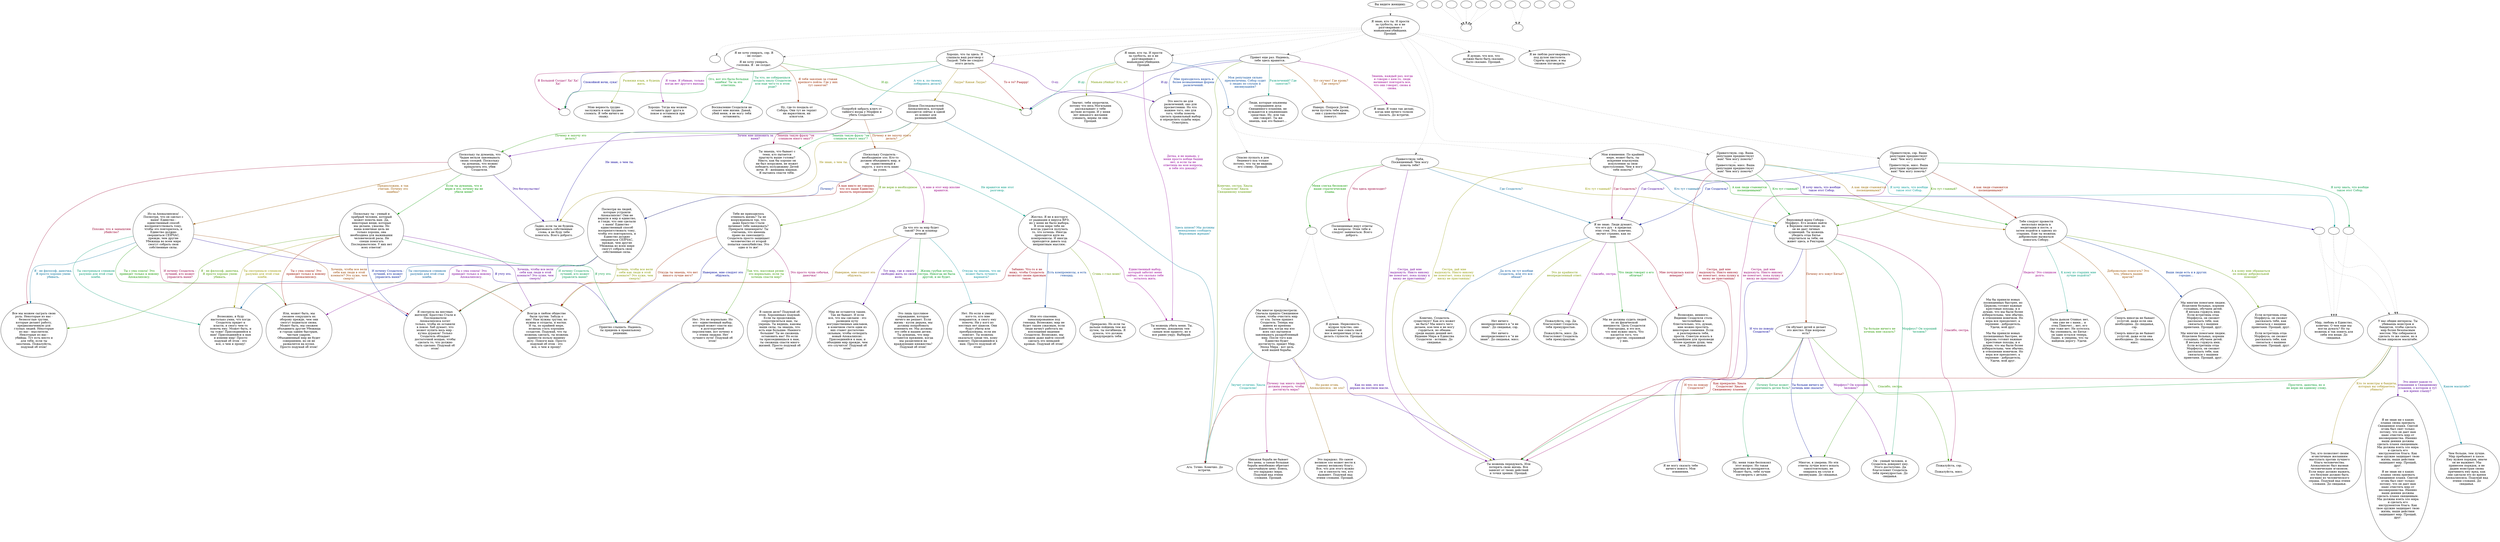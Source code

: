 digraph viola {
  "start" [style=filled       fillcolor="#FFFFFF"       color="#000000"]
  "start" -> "do_dialogue" [style=dotted color="#555555"]
  "start" [label="Вы видите женщину."]
  "do_dialogue" [style=filled       fillcolor="#FFFFFF"       color="#000000"]
  "do_dialogue" -> "weapon_check" [style=dotted color="#555555"]
  "do_dialogue" -> "viola00" [style=dotted color="#555555"]
  "do_dialogue" -> "viola01" [style=dotted color="#555555"]
  "do_dialogue" -> "viola02" [style=dotted color="#555555"]
  "do_dialogue" -> "viola03" [style=dotted color="#555555"]
  "do_dialogue" -> "viola04" [style=dotted color="#555555"]
  "do_dialogue" -> "viola05" [style=dotted color="#555555"]
  "do_dialogue" -> "viola06" [style=dotted color="#555555"]
  "do_dialogue" -> "viola07" [style=dotted color="#555555"]
  "do_dialogue" -> "viola08" [style=dotted color="#555555"]
  "do_dialogue" [label="Я знаю, кто ты. И прости\nза грубость, но я не\nразговариваю с\nманьяками-убийцами.\nПрощай."]
  "viola00" [style=filled       fillcolor="#FFFFFF"       color="#000000"]
  "viola00" [label="Я не хочу умирать, сэр. Я\n- не солдат.\n---\nЯ не хочу умирать,\nгоспожа. Я - не солдат."]
  "viola00" -> "viola09" [label="Развяжи язык, и будешь\nжить." color="#819900" fontcolor="#819900"]
  "viola00" -> "viola10" [label="Я тоже. Я убиваю, только\nкогда нет другого выхода." color="#840099" fontcolor="#840099"]
  "viola00" -> "viola11" [label="Ты что, не собираешься\nвоздать хвалу Создателю\nили еще чего-то в этом\nроде?" color="#009958" fontcolor="#009958"]
  "viola00" -> "viola12" [label="Я тебя закопаю за стакан\nкрепкого пойла. Где у них\nтут самогон?" color="#992B00" fontcolor="#992B00"]
  "viola00" -> "violacombat" [label="Спокойной ночи, сука!" color="#000299" fontcolor="#000299"]
  "viola00" -> "violaend" [label="И-ду." color="#2E9900" fontcolor="#2E9900"]
  "viola00" -> "violacombat" [label="Я Большой Солдат! Ха! Ха!\nХа!" color="#99005B" fontcolor="#99005B"]
  "viola01" [style=filled       fillcolor="#FFFFFF"       color="#000000"]
  "viola01" [label="Хорошо, что ты здесь. Я\nслышала ваш разговор с\nЛаурой. Тебе не следует\nэтого делать."]
  "viola01" -> "viola13" [label="А что я, по-твоему,\nсобираюсь делать?" color="#008799" fontcolor="#008799"]
  "viola01" -> "viola14" [label="Лаура? Какая Лаура?" color="#997E00" fontcolor="#997E00"]
  "viola01" -> "viola15" [label="О-оу." color="#510099" fontcolor="#510099"]
  "viola01" -> "violacombat" [label="Ого, вот это была большая\nошибка! Ты за это\nответишь." color="#009925" fontcolor="#009925"]
  "viola01" -> "violaend" [label="То е то? Рааррр!" color="#990008" fontcolor="#990008"]
  "viola02" [style=filled       fillcolor="#FFFFFF"       color="#000000"]
  "viola02" [label="Я думаю, что все, что\nдолжно было быть сказано,\nбыло сказано. Прощай."]
  "viola03" [style=filled       fillcolor="#FFFFFF"       color="#000000"]
  "viola03" [label="Я не люблю разговаривать\nпод дулом пистолета.\nСпрячь оружие, и мы\nсможем поговорить."]
  "viola04" [style=filled       fillcolor="#FFFFFF"       color="#000000"]
  "viola04" [label="Привет еще раз. Надеюсь,\nтебе здесь нравится."]
  "viola04" -> "viola15" [label="Мне приходилось видеть и\nболее возвышенные формы\nразвлечений." color="#003599" fontcolor="#003599"]
  "viola04" -> "viola16" [label="Конечно, сестра. Хвала\nСоздателю! Хвала\nСвященному пламени!" color="#619900" fontcolor="#619900"]
  "viola04" -> "viola17" [label="Знаешь, каждый раз, когда\nя говорю с кем-то, люди\nначинают повторять все,\nчто они говорят, снова и\nснова." color="#99008E" fontcolor="#99008E"]
  "viola04" -> "viola18" [label="Развлечений? Где\nсамогон?!" color="#009977" fontcolor="#009977"]
  "viola04" -> "viola19" [label="Тут скучно! Где кровь?\nГде смерть?" color="#994B00" fontcolor="#994B00"]
  "viola04" -> "violaend" [label="И-ду." color="#1E0099" fontcolor="#1E0099"]
  "viola05" [style=filled       fillcolor="#FFFFFF"       color="#000000"]
  "viola05" [label="Приветствую тебя,\nПосвященный. Чем могу\nпомочь тебе?"]
  "viola05" -> "viola05a" [label="Меня слегка беспокоят\nнаши стратегические\nпланы." color="#0F9900" fontcolor="#0F9900"]
  "viola05" -> "viola46" [label="Что здесь происходит?" color="#99003B" fontcolor="#99003B"]
  "viola05" -> "viola47" [label="Где Создатель?" color="#006899" fontcolor="#006899"]
  "viola05" -> "viola48" [label="Кто тут главный?" color="#959900" fontcolor="#959900"]
  "viola05" -> "viola49" [label="Сестра, дай мне\nвыдохнуть. Никто никому\nне помогает, пока пушку к\nвиску не приставишь!" color="#710099" fontcolor="#710099"]
  "viola05a" [style=filled       fillcolor="#FFFFFF"       color="#000000"]
  "viola05a" -> "viola44" [style=dotted color="#555555"]
  "viola05a" -> "viola45" [style=dotted color="#555555"]
  "viola05a" [label=""]
  "viola06" [style=filled       fillcolor="#FFFFFF"       color="#000000"]
  "viola06" [label="Приветствую, сэр. Ваша\nрепутация предшествует\nвам! Чем могу помочь?\n---\nПриветствую, мисс. Ваша\nрепутация предшествует\nвам! Чем могу помочь?"]
  "viola06" -> "viola06a" [label="Я хочу знать, что вообще\nтакое этот Собор." color="#009944" fontcolor="#009944"]
  "viola06" -> "viola52" [label="А как люди становятся\nпосвященными?" color="#991800" fontcolor="#991800"]
  "viola06" -> "viola47" [label="Где Создатель?" color="#001599" fontcolor="#001599"]
  "viola06" -> "viola48" [label="Кто тут главный?" color="#429900" fontcolor="#429900"]
  "viola06" -> "viola49" [label="Сестра, дай мне\nвыдохнуть. Никто никому\nне помогает, пока пушку к\nвиску не приставишь!" color="#99006E" fontcolor="#99006E"]
  "viola06a" [style=filled       fillcolor="#FFFFFF"       color="#000000"]
  "viola06a" -> "viola50" [style=dotted color="#555555"]
  "viola06a" -> "viola51" [style=dotted color="#555555"]
  "viola06a" [label=""]
  "viola07" [style=filled       fillcolor="#FFFFFF"       color="#000000"]
  "viola07" [label="Приветствую, сэр. Ваша\nрепутация предшествует\nвам! Чем могу помочь?\n---\nПриветствую, мисс. Ваша\nрепутация предшествует\nвам! Чем могу помочь?"]
  "viola07" -> "viola07a" [label="Я хочу знать, что вообще\nтакое этот Собор." color="#009997" fontcolor="#009997"]
  "viola07" -> "viola52" [label="А как люди становятся\nпосвященными?" color="#996A00" fontcolor="#996A00"]
  "viola07" -> "viola47" [label="Где Создатель?" color="#3E0099" fontcolor="#3E0099"]
  "viola07" -> "viola48" [label="Кто тут главный?" color="#009911" fontcolor="#009911"]
  "viola07" -> "viola49" [label="Сестра, дай мне\nвыдохнуть. Никто никому\nне помогает, пока пушку к\nвиску не приставишь!" color="#99001C" fontcolor="#99001C"]
  "viola07a" [style=filled       fillcolor="#FFFFFF"       color="#000000"]
  "viola07a" -> "viola50" [style=dotted color="#555555"]
  "viola07a" -> "viola51" [style=dotted color="#555555"]
  "viola07a" [label=""]
  "viola08" [style=filled       fillcolor="#FFFFFF"       color="#000000"]
  "viola08" [label="Я знаю, кто ты. И прости\nза грубость, но я не\nразговариваю с\nманьяками-убийцами.\nПрощай."]
  "viola08" -> "viola08a" [label="Моя репутация сильно\nпреувеличена. Собор судит\nо людях по слухам и\nинсинуациям?" color="#004899" fontcolor="#004899"]
  "viola08" -> "viola55" [label="Маньяк-убийца? Кто, я?!" color="#759900" fontcolor="#759900"]
  "viola08" -> "viola40" [label="Детка, я не маньяк, у\nменя просто вобще башни\nнет, и если ты не\nответишь на мои вопросы,\nя тебе это докажу!" color="#900099" fontcolor="#900099"]
  "viola08" -> "violaend" [label="И-ду." color="#009964" fontcolor="#009964"]
  "viola08a" [style=filled       fillcolor="#FFFFFF"       color="#000000"]
  "viola08a" -> "viola53" [style=dotted color="#555555"]
  "viola08a" -> "viola54" [style=dotted color="#555555"]
  "viola08a" [label=""]
  "viola09" [style=filled       fillcolor="#FFFFFF"       color="#000000"]
  "viola09" [label="Мою верность трудно\nзаслужить и еще труднее\nсломать. Я тебе ничего не\nскажу."]
  "viola10" [style=filled       fillcolor="#FFFFFF"       color="#000000"]
  "viola10" [label="Хорошо. Тогда мы можем\nоставить друг друга в\nпокое и останемся при\nсвоих."]
  "viola11" [style=filled       fillcolor="#FFFFFF"       color="#000000"]
  "viola11" [label="Восхваление Создателя не\nспасет мне жизни. Давай,\nубей меня, я не могу тебя\nостановить."]
  "viola12" [style=filled       fillcolor="#FFFFFF"       color="#000000"]
  "viola12" [label="Ну, где-то поодаль от\nСобора. Они тут не терпят\nни наркотиков, ни\nалкоголя."]
  "viola13" [style=filled       fillcolor="#FFFFFF"       color="#000000"]
  "viola13" [label="Попробуй забрать ключ от\nтайного входа у Морфея и\nубить Создателя."]
  "viola13" -> "viola20" [label="Почему я не захочу этого\nделать?" color="#993700" fontcolor="#993700"]
  "viola13" -> "viola21" [label="Не знаю, о чем ты." color="#0B0099" fontcolor="#0B0099"]
  "viola13" -> "viola22" [label="Почему я захочу это\nделать?" color="#229900" fontcolor="#229900"]
  "viola13" -> "viola23" [label="Знаешь такую фразу \"он\nслишком много знал\"?" color="#99004F" fontcolor="#99004F"]
  "viola14" [style=filled       fillcolor="#FFFFFF"       color="#000000"]
  "viola14" [label="Шпион Последователей\nАпокалипсиса, который\nнаходится сейчас в одной\nиз комнат для\nразмышлений."]
  "viola14" -> "viola16" [label="Здесь шпион? Мы должны\nнемедленно сообщить\nВерховным жрецам!" color="#007B99" fontcolor="#007B99"]
  "viola14" -> "viola21" [label="Не знаю, о чем ты." color="#998A00" fontcolor="#998A00"]
  "viola14" -> "viola22" [label="Зачем мне шпионить за\nвами?" color="#5D0099" fontcolor="#5D0099"]
  "viola14" -> "viola23" [label="Знаешь такую фразу \"он\nслишком много знал\"?" color="#009931" fontcolor="#009931"]
  "viola15" [style=filled       fillcolor="#FFFFFF"       color="#000000"]
  "viola15" [label="Это место не для\nразвлечений, оно для\nпросветления. Но что\nважнее того, оно для\nтого, чтобы помочь\nсделать правильный выбор\nи определить судьбы мира.\nОсмотрись."]
  "viola16" [style=filled       fillcolor="#FFFFFF"       color="#000000"]
  "viola16" [label="Ага. Точно. Конечно. До\nвстречи."]
  "viola17" [style=filled       fillcolor="#FFFFFF"       color="#000000"]
  "viola17" [label="Я знаю. Я тоже так делаю,\nкогда мне нечего толком\nсказать. До встречи."]
  "viola18" [style=filled       fillcolor="#FFFFFF"       color="#000000"]
  "viola18" [label="Люди, которые опьянены\nсозерцанием духа\nСвященного пламени, не\nнуждаются в опьяняющих\nсредствах. Ну, или так\nони говорят. Ты же\nзнаешь, как это бывает..."]
  "viola19" [style=filled       fillcolor="#FFFFFF"       color="#000000"]
  "viola19" [label="Наверх. Попроси Детей\nночи пустить тебе кровь,\nони с удовольствием\nпомогут."]
  "viola20" [style=filled       fillcolor="#FFFFFF"       color="#000000"]
  "viola20" [label="Поскольку Создатель -\nнеобходимое зло. Кто-то\nдолжен объединить мир, и\nон - единственный в\nокруге, у кого есть шанс\nна успех."]
  "viola20" -> "viola24" [label="А вам никто не говорил,\nчто это ваше Единство\nмалость переоценено?" color="#990400" fontcolor="#990400"]
  "viola20" -> "viola24" [label="Почему?" color="#002999" fontcolor="#002999"]
  "viola20" -> "viola25" [label="Я не верю в необходимое\nзло." color="#559900" fontcolor="#559900"]
  "viola20" -> "viola26" [label="А мне и этот мир вполне\nнравится." color="#990082" fontcolor="#990082"]
  "viola20" -> "viola27" [label="Не нравится мне этот\nразговор." color="#009983" fontcolor="#009983"]
  "viola21" [style=filled       fillcolor="#FFFFFF"       color="#000000"]
  "viola21" [label="Ладно, если ты не будешь\nпризнавать собственные\nслова, я не буду тебе\nпомогать. Всего доброго."]
  "viola22" [style=filled       fillcolor="#FFFFFF"       color="#000000"]
  "viola22" [label="Поскольку ты думаешь, что\nЧадам нельзя завоевывать\nсвоих соседей. Поскольку\nты думаешь, что можно\nпрекратить это, убив\nСоздателя."]
  "viola22" -> "viola41" [label="Предположим, я так\nсчитаю. Почему это\nошибка?" color="#995700" fontcolor="#995700"]
  "viola22" -> "viola21" [label="Это богохульство!" color="#2A0099" fontcolor="#2A0099"]
  "viola22" -> "viola42" [label="Если ты думаешь, что я\nверю в это, почему вы не\nубили меня?" color="#039900" fontcolor="#039900"]
  "viola22" -> "viola43" [label="Похоже, что я замышляю\nубийство?" color="#99002F" fontcolor="#99002F"]
  "viola23" [style=filled       fillcolor="#FFFFFF"       color="#000000"]
  "viola23" [label="Ты знаешь, что бывает с\nтеми, кто пытается\nпрыгнуть выше головы?\nНикто, как бы хорошо он\nни был вооружен, не может\nпобедить полудюжину Детей\nночи. Я - женщина мирная.\nЯ пытаюсь спасти тебя."]
  "viola24" [style=filled       fillcolor="#FFFFFF"       color="#000000"]
  "viola24" [label="Посмотри на людей,\nкоторые устроили\nАпокалипсис! Они не\nверили в мир и единство,\nи гляди, что они сделали\nс нами! Единство -\nединственный способ\nвоспрепятствовать тому,\nчтобы это повторилось, и\nЕдинство должно\nсвершиться СЕЙЧАС,\nпрежде, чем другие\nУбежища во всем мире\nсмогут собрать свои\nсобственные силы."]
  "viola24" -> "viola28" [label="Ты смотришься слишком\nразумно для этой стаи\nзомби." color="#005C99" fontcolor="#005C99"]
  "viola24" -> "viola29" [label="Хочешь, чтобы все вели\nсебя как люди в этой\nкомнате? Это хуже, чем\nсмерть!" color="#889900" fontcolor="#889900"]
  "viola24" -> "viola30" [label="Ты с ума сошла! Это\nприведет только к новому\nАпокалипсису." color="#7D0099" fontcolor="#7D0099"]
  "viola24" -> "viola31" [label="И почему Создатель -\nлучший, кто может\nуправлять нами?" color="#009950" fontcolor="#009950"]
  "viola25" [style=filled       fillcolor="#FFFFFF"       color="#000000"]
  "viola25" [label="Тебе не приходилось\nотнимать жизнь? Ты не\nвооружаешься так, что\nдаже Братство Стали\nначинает тебе завидовать?\nПрекрати лицемерить! Ты\nсчитаешь, что имеешь\nправо на самозащиту.\nСоздатель просто защищает\nчеловечество от второй\nпопытки самоубийства. Это\nодно и то же!"]
  "viola25" -> "viola31" [label="Откуда ты знаешь, что нет\nникого лучше него?" color="#992400" fontcolor="#992400"]
  "viola25" -> "viola32" [label="Наверное, мне следует это\nобдумать." color="#000999" fontcolor="#000999"]
  "viola25" -> "viola33" [label="Так что, массовая резня -\nэто нормально, если ты\nхочешь спасти мир?" color="#369900" fontcolor="#369900"]
  "viola25" -> "viola34" [label="Это просто чушь собачья,\nдамочка!" color="#990062" fontcolor="#990062"]
  "viola26" [style=filled       fillcolor="#FFFFFF"       color="#000000"]
  "viola26" [label="Да что это за мир будет\nтакой? Это ж кошмар\nночной!"]
  "viola26" -> "viola35" [label="Откуда ты знаешь, что не\nможет быть лучшего\nварианта?" color="#008F99" fontcolor="#008F99"]
  "viola26" -> "viola32" [label="Наверное, мне следует это\nобдумать." color="#997600" fontcolor="#997600"]
  "viola26" -> "viola36" [label="Тот мир, где я смогу\nсвободно жить по своей\nволе." color="#4A0099" fontcolor="#4A0099"]
  "viola26" -> "viola37" [label="Жизнь грубая штука,\nсестра. Никогда не была\nдругой, и не будет." color="#00991D" fontcolor="#00991D"]
  "viola27" [style=filled       fillcolor="#FFFFFF"       color="#000000"]
  "viola27" [label="Жестко. Я не в восторге\nот радиации и вируса ВРЭ,\nно у меня не было выбора.\nВ этом мире тебе не\nвсегда удается получать\nто, что хочешь. Иногда\nприходится идти на\nкомпромиссы. И иногда\nприходится давать ход\nнеприятным мыслям."]
  "viola27" -> "viola29" [label="Забавно. Что-то я не\nвижу, чтобы Создатель\nпозволял своим присным\nтакое." color="#990010" fontcolor="#990010"]
  "viola27" -> "viola38" [label="Есть компромиссы, а есть\nгеноцид." color="#003C99" fontcolor="#003C99"]
  "viola27" -> "viola39" [label="Сгинь с глаз моих!" color="#699900" fontcolor="#699900"]
  "viola27" -> "viola40" [label="Единственный выбор,\nкоторый заботит меня\nсейчас, это сколько тебе\nосталось жить." color="#990095" fontcolor="#990095"]
  "viola28" [style=filled       fillcolor="#FFFFFF"       color="#000000"]
  "viola28" [label="Возможно, я буду\nнастолько умна, что когда\nСоздатель придет к\nвласти, я смогу чем-то\nпомочь ему. Может быть, и\nты тоже! Присоединяйся к\nнам! Присоединяйся к нам\nи измени мир! Просто\nподумай об этом - это\nвсе, о чем я прошу!"]
  "viola29" [style=filled       fillcolor="#FFFFFF"       color="#000000"]
  "viola29" [label="Всегда в любом обществе\nбыли трутни. Забудь о\nних! Нам нужны трутни, но\nнужны и солдаты, и матки.\nИ ты, по крайней мере,\nможешь стать хорошим\nсолдатом. Подумай, что ты\nможешь сделать, ты можешь\nпринести пользу нашему\nделу. Помоги нам. Просто\nподумай об этом - это\nвсе, о чем я прошу!"]
  "viola30" [style=filled       fillcolor="#FFFFFF"       color="#000000"]
  "viola30" [label="Или, может быть, мы\nсможем сокрушить их\nоборону прежде, чем они\nсмогут подняться снова.\nМожет быть, мы сможем\nобъединить другие Убежища\nи города одним быстрым,\nчистым ударом.\nОбъединенный мир не будет\nсовершенен, но он не\nразвалится на куски.\nПросто подумай об этом!"]
  "viola31" [style=filled       fillcolor="#FFFFFF"       color="#000000"]
  "viola31" [label="Я смотрела на местных\nжителей. Братство Стали и\nПоследователи\nАпокалипсиса хотят\nтолько, чтобы их оставили\nв покое. Хаб думает, что\nможет купить весь мир -\nкучка дураков! Только\nСоздатель обладает\nдостаточной мощью, чтобы\nсделать то, что должно\nбыть сделано. Подумай об\nэтом!"]
  "viola32" [style=filled       fillcolor="#FFFFFF"       color="#000000"]
  "viola32" [label="Приятно слышать. Надеюсь,\nты придешь к правильному\nрешению."]
  "viola33" [style=filled       fillcolor="#FFFFFF"       color="#000000"]
  "viola33" [label="Нет. Это не нормально. Но\nэто - единственный выбор,\nкоторый может спасти нас\nв долгосрочной\nперспективе, вот почему я\nс этими людьми. Нет\nлучшего пути! Подумай об\nэтом!"]
  "viola34" [style=filled       fillcolor="#FFFFFF"       color="#000000"]
  "viola34" [label="В самом деле? Подумай об\nэтом. Хорошенько подумай.\nЕсли ты продолжишь\nсопротивляться нам, ты\nумрешь. Ты видишь, каковы\nнаши силы, ты знаешь, что\nесть еще большие. Намного\nбольшие! Ты не сможешь\nостановить нас! Но если\nты присоединишься к нам,\nты сможешь спасти много\nжизней. Просто подумай об\nэтом!"]
  "viola35" [style=filled       fillcolor="#FFFFFF"       color="#000000"]
  "viola35" [label="Нет. Но если я увижу\nкого-то, кто мне\nпонравится, я смогу ему\nпомочь. Ни у кого из\nместных нет шансов. Они\nбудут убиты или\nпреобразованы, если им\nповезет. Ты можешь\nоказаться среди тех, кому\nповезет. Присоединяйся к\nнам. Просто подумай об\nэтом!"]
  "viola36" [style=filled       fillcolor="#FFFFFF"       color="#000000"]
  "viola36" [label="Мир не останется таким.\nТак не бывает. И если\nвсе, что мы сделаем - это\nразведем кучу\nмогущественных анклавов,\nв конечном счете один из\nних станет достаточно\nсильным, чтобы сотворить\nновый Апокалипсис.\nПрисоединяйся к нам, и\nобъедини мир прежде, чем\nэто случится! Подумай об\nэтом!"]
  "viola37" [style=filled       fillcolor="#FFFFFF"       color="#000000"]
  "viola37" [label="Это лишь трусливое\nоправдание, которое\nничего не решает. Если\nжизнь - кусок дерьма, мы\nдолжны попробовать\nизменить ее. Мы должны\nэто себе и нашим детям.\nТы думаешь, что мир\nостанется прежним, когда\nмы разделимся на\nвраждующие княжества?\nПодумай об этом!"]
  "viola38" [style=filled       fillcolor="#FFFFFF"       color="#000000"]
  "viola38" [label="Или это спасение,\nзамаскированное под\nгеноцид. Возможно, мир не\nбудет таким ужасным, если\nлюди начнут работать на\nвоплощение видения\nСоздателя. Возможно, мы\nсможем даже найти способ\nсделать это меньшей\nкровью. Подумай об этом!"]
  "viola39" [style=filled       fillcolor="#FFFFFF"       color="#000000"]
  "viola39" [label="Прекрасно. Но если ты\nдальше пойдешь тем же\nпутем, ты погибнешь. Я\nдумала, что должна\nпредупредить тебя."]
  "viola40" [style=filled       fillcolor="#FFFFFF"       color="#000000"]
  "viola40" [label="Ты можешь убить меня. Ты,\nконечно, докажешь тем\nсамым мою правоту, но я\nвсе равно умру. Выбирай."]
  "viola41" [style=filled       fillcolor="#FFFFFF"       color="#000000"]
  "viola41" [label="Из-за Апокалипсиса!\nПосмотри, что он сделал с\nнами! Единство -\nединственный способ\nвоспрепятствовать тому,\nчтобы это повторилось, и\nЕдинство должно\nсвершиться СЕЙЧАС,\nпрежде, чем другие\nУбежища во всем мире\nсмогут собрать свои\nсобственные силы."]
  "viola41" -> "viola28" [label="Ты смотришься слишком\nразумно для этой стаи\nзомби." color="#009970" fontcolor="#009970"]
  "viola41" -> "viola29" [label="Хочешь, чтобы все вели\nсебя как люди в этой\nкомнате? Это хуже, чем\nсмерть!" color="#994300" fontcolor="#994300"]
  "viola41" -> "viola32" [label="Я учту это." color="#170099" fontcolor="#170099"]
  "viola41" -> "viola30" [label="Ты с ума сошла! Это\nприведет только к новому\nАпокалипсису." color="#169900" fontcolor="#169900"]
  "viola41" -> "viola31" [label="И почему Создатель -\nлучший, кто может\nуправлять нами?" color="#990043" fontcolor="#990043"]
  "viola41" -> "viola43" [label="Я - не философ, дамочка.\nЯ просто хорошо умею\nубивать." color="#006F99" fontcolor="#006F99"]
  "viola42" [style=filled       fillcolor="#FFFFFF"       color="#000000"]
  "viola42" [label="Поскольку ты - умный и\nхрабрый человек, который\nможет помочь нам. Да,\nнекоторые вещи, которые\nмы делаем, ужасны. Но\nнаша конечная цель не\nтолько хороша, она\nнеобходима для выживания\nчеловеческой расы. Не\nспеши помогать\nПоследователям. У них нет\nвсех ответов!"]
  "viola42" -> "viola28" [label="Ты смотришься слишком\nразумно для этой стаи\nзомби." color="#999600" fontcolor="#999600"]
  "viola42" -> "viola29" [label="Хочешь, чтобы все вели\nсебя как люди в этой\nкомнате? Это хуже, чем\nсмерть!" color="#690099" fontcolor="#690099"]
  "viola42" -> "viola32" [label="Я учту это." color="#00993D" fontcolor="#00993D"]
  "viola42" -> "viola30" [label="Ты с ума сошла! Это\nприведет только к новому\nАпокалипсису." color="#991000" fontcolor="#991000"]
  "viola42" -> "viola31" [label="И почему Создатель -\nлучший, кто может\nуправлять нами?" color="#001D99" fontcolor="#001D99"]
  "viola42" -> "viola43" [label="Я - не философ, дамочка.\nЯ просто хорошо умею\nубивать." color="#499900" fontcolor="#499900"]
  "viola43" [style=filled       fillcolor="#FFFFFF"       color="#000000"]
  "viola43" [label="Все мы можем сыграть свою\nроль. Некоторые из нас -\nбезмозглые трутни,\nкоторые делают работу,\nпредназначенную для\nглупых людей. Некоторые\nиз нас - мыслители.\nНекоторые из нас -\nубийцы. Тут есть место и\nдля тебя, если ты\nзахочешь. Пожалуйста,\nподумай об этом!"]
  "viola44" [style=filled       fillcolor="#FFFFFF"       color="#000000"]
  "viola44" [label="Мы многое предусмотрели.\nСначала пришло Священное\nпламя, чтобы очистить мир\nот зла. Затем пришел\nСоздатель. Теперь мы\nживем во времена\nЕдинства, когда мы изо\nвсех сил пытаемся\nзавоевывать раздробленный\nмир. После того как\nЕдинство будет\nдостигнуто, придет Мир.\nЭпоха Мира - вот цель\nвсей нашей борьбы."]
  "viola44" -> "viola56" [label="Почему так много людей\nдолжны умереть, чтобы\nдостигнуть мира?" color="#990076" fontcolor="#990076"]
  "viola44" -> "viola16" [label="Звучит отлично. Хвала\nСоздателю!" color="#009990" fontcolor="#009990"]
  "viola44" -> "viola57" [label="Но разве огонь\nАпокалипсиса - не зло?" color="#996300" fontcolor="#996300"]
  "viola44" -> "viola49" [label="Как по мне, это все\nдерьмо на постном масле." color="#360099" fontcolor="#360099"]
  "viola45" [style=filled       fillcolor="#FFFFFF"       color="#000000"]
  "viola45" [label="Я думаю. Нервозность -\nмудрое чувство, оно\nмешает нам совать свой\nнос в неприятные углы и\nделать глупости. Прощай."]
  "viola46" [style=filled       fillcolor="#FFFFFF"       color="#000000"]
  "viola46" [label="Посвященные ищут ответы\nна вопросы. Этим тебе и\nследует заниматься. Всего\nдоброго."]
  "viola47" [style=filled       fillcolor="#FFFFFF"       color="#000000"]
  "viola47" [label="Я не знаю. Люди думают,\nчто его дух - в пределах\nэтих стен. Это, конечно,\nзвучит странно, как по\nмне."]
  "viola47" -> "viola58" [label="Что люди говорят о его\nобличье?" color="#00990A" fontcolor="#00990A"]
  "viola47" -> "viola59" [label="Мне почудилась капля\nневерия?" color="#990023" fontcolor="#990023"]
  "viola47" -> "viola60" [label="Да есть ли тут вообще\nСоздатель, или это все -\nобман?" color="#005099" fontcolor="#005099"]
  "viola47" -> "viola61" [label="Это до крайности\nнеопределенный ответ." color="#7C9900" fontcolor="#7C9900"]
  "viola47" -> "viola62" [label="Спасибо, сестра." color="#890099" fontcolor="#890099"]
  "viola48" [style=filled       fillcolor="#FFFFFF"       color="#000000"]
  "viola48" [label="Верховный жрец Собора -\nМорфеус. Его можно найти\nв Верхнем святилище, но\nон не дает личных\nаудиенций. Ты можешь\nубедить отца Битье\nпоручиться за тебя, он\nживет здесь, в Ректории."]
  "viola48" -> "viola63" [label="Морфеус? Он хороший\nчеловек?" color="#00995C" fontcolor="#00995C"]
  "viola48" -> "viola64" [label="Почему его зовут Битье?" color="#993000" fontcolor="#993000"]
  "viola48" -> "viola65" [label="И что по поводу\nСоздателя?" color="#030099" fontcolor="#030099"]
  "viola48" -> "viola66" [label="Ты больше ничего не\nхочешь мне сказать?" color="#2A9900" fontcolor="#2A9900"]
  "viola48" -> "viola67" [label="Спасибо, сестра." color="#990056" fontcolor="#990056"]
  "viola49" [style=filled       fillcolor="#FFFFFF"       color="#000000"]
  "viola49" [label="Ты можешь передумать. Или\nпотерять свою жизнь. Все\nзависит от твоих действий\nи точки зрения. Прощай."]
  "viola50" [style=filled       fillcolor="#FFFFFF"       color="#000000"]
  "viola50" [label="У нас общие интересы. Ты\nубиваешь монстров и\nбандитов, чтобы сделать\nмир более безопасным\nместом. Мы собираемся\nсделать то же самое, но в\nболее широком масштабе."]
  "viola50" -> "viola68" [label="Каком масштабе?" color="#008399" fontcolor="#008399"]
  "viola50" -> "viola69" [label="Кто те монстры и бандиты,\nкоторых вы собираетесь\nубивать?" color="#998200" fontcolor="#998200"]
  "viola50" -> "viola70" [label="Это имеет какое-то\nотношение к Священному\nпламени, о котором я тут\nвсе время слышу?" color="#560099" fontcolor="#560099"]
  "viola50" -> "viola49" [label="Простите, дамочка, но я\nне верю ни единому слову." color="#009929" fontcolor="#009929"]
  "viola50" -> "viola16" [label="Как прекрасно. Хвала\nСоздателю! Хвала\nСвященному пламени!" color="#990003" fontcolor="#990003"]
  "viola51" [style=filled       fillcolor="#FFFFFF"       color="#000000"]
  "viola51" [label="Мир, любовь и Единство,\nконечно. О чем еще мы\nмогли думать? Но ты\nможешь и так понять для\nсебя эти вещи. До\nсвиданья."]
  "viola52" [style=filled       fillcolor="#FFFFFF"       color="#000000"]
  "viola52" [label="Тебе следует провести\nнесколько недель в\nмедитации и посте, а\nзатем подойти к одному из\nстарших. Еще ты можешь\nдобровольно вызваться\nпомогать Собору."]
  "viola52" -> "viola71" [label="Ваши люди есть и в других\nгородах..." color="#003099" fontcolor="#003099"]
  "viola52" -> "viola72" [label="А к кому мне обращаться\nпо поводу добровольной\nпомощи?" color="#5D9900" fontcolor="#5D9900"]
  "viola52" -> "viola73" [label="Недель! Это слишком\nдолго." color="#990089" fontcolor="#990089"]
  "viola52" -> "viola74" [label="К кому из старших мне\nлучше подойти?" color="#00997C" fontcolor="#00997C"]
  "viola52" -> "viola75" [label="Добровольно помогать? Это\nчто, убивать ваших\nврагов?" color="#994F00" fontcolor="#994F00"]
  "viola53" [style=filled       fillcolor="#FFFFFF"       color="#000000"]
  "viola53" [label="Мои извинения. По крайней\nмере, может быть, ты\nискренне взыскуешь\nискупления за свои\nпреступления. Чем я могу\nтебе помочь?"]
  "viola53" -> "viola53a" [label="Я хочу знать, что вообще\nтакое этот Собор." color="#230099" fontcolor="#230099"]
  "viola53" -> "viola52" [label="А как люди становятся\nпосвященными?" color="#0A9900" fontcolor="#0A9900"]
  "viola53" -> "viola47" [label="Где Создатель?" color="#990037" fontcolor="#990037"]
  "viola53" -> "viola48" [label="Кто тут главный?" color="#006399" fontcolor="#006399"]
  "viola53" -> "viola49" [label="Сестра, дай мне\nвыдохнуть. Никто никому\nне помогает, пока пушку к\nвиску не приставишь!" color="#909900" fontcolor="#909900"]
  "viola53a" [style=filled       fillcolor="#FFFFFF"       color="#000000"]
  "viola53a" -> "viola50" [style=dotted color="#555555"]
  "viola53a" -> "viola51" [style=dotted color="#555555"]
  "viola53a" [label=""]
  "viola54" [style=filled       fillcolor="#FFFFFF"       color="#000000"]
  "viola54" [label="Опасно пускать в дом\nбешеного пса только\nпотому, что ты не видишь\nего слюну. Прощай."]
  "viola55" [style=filled       fillcolor="#FFFFFF"       color="#000000"]
  "viola55" [label="Значит, тебя опорочили,\nпотому что весь Могильник\nрассказывает о тебе\nжуткие истории. И у меня\nнет никакого желания\nузнавать, верны ли они.\nПрощай."]
  "viola56" [style=filled       fillcolor="#FFFFFF"       color="#000000"]
  "viola56" [label="Никакая борьба не бывает\nбез цены, а самая большая\nборьба неизбежно обретает\nвысочайшую цену. Боюсь,\nэто парадокс мира.\nПодумай над этими\nсловами. Прощай."]
  "viola57" [style=filled       fillcolor="#FFFFFF"       color="#000000"]
  "viola57" [label="Это парадокс. Но самое\nвеликое зло может вести к\nсамому великому благу.\nВсе, что для этого нужно\n- ум и смелость тех, кто\nвыживет. Подумай над\nэтими словами. Прощай."]
  "viola58" [style=filled       fillcolor="#FFFFFF"       color="#000000"]
  "viola58" [label="Мы не должны судить людей\nпо их физической\nвнешности. Цель Создателя\nблагородна, и это все,\nчто мне нужно знать. Что\nкасается того, что\nговорят другие, спрашивай\nу них."]
  "viola59" [style=filled       fillcolor="#FFFFFF"       color="#000000"]
  "viola59" [label="Возможно, немного.\nВидение Создателя столь\nчестолюбиво и\nблистательно, что, думаю,\nмне можно простить\nнекоторые сомнения. Если\nя разочаровала тебя,\nпрости. Советую искать в\nдальнейшем для проповеди\nболее крепкие души, чем\nмоя. До свиданья."]
  "viola60" [style=filled       fillcolor="#FFFFFF"       color="#000000"]
  "viola60" [label="Конечно, Создатель\nсуществует! Как его может\nне быть? Мы много чего\nделаем, кое-чем я не могу\nгордиться, но обмана\nсреди наших деяний нет.\nВидение Мира и Единства\nСоздателя - истинно. До\nсвиданья."]
  "viola61" [style=filled       fillcolor="#FFFFFF"       color="#000000"]
  "viola61" [label="Нет ничего\nнеопределенного в \"я не\nзнаю\". До свиданья, сэр.\n---\nНет ничего\nнеопределенного в \"я не\nзнаю\". До свиданья, мисс."]
  "viola62" [style=filled       fillcolor="#FFFFFF"       color="#000000"]
  "viola62" [label="Пожалуйста, сэр. Да\nблагословит Создатель\nтебя премудростью.\n---\nПожалуйста, мисс. Да\nблагословит Создатель\nтебя премудростью."]
  "viola63" [style=filled       fillcolor="#FFFFFF"       color="#000000"]
  "viola63" [label="Он - умный человек, и\nСоздатель доверяет ему.\nЭтого достаточно. Да\nблагословит Создатель\nтебя премудростью. До\nсвиданья."]
  "viola64" [style=filled       fillcolor="#FFFFFF"       color="#000000"]
  "viola64" [label="Он обучает детей и делает\nэто жестко. Еще вопросы\nесть?"]
  "viola64" -> "viola63" [label="Морфеус? Он хороший\nчеловек?" color="#750099" fontcolor="#750099"]
  "viola64" -> "viola76" [label="Почему Битье может\nпричинять детям боль?" color="#009949" fontcolor="#009949"]
  "viola64" -> "viola65" [label="И что по поводу\nСоздателя?" color="#991C00" fontcolor="#991C00"]
  "viola64" -> "viola66" [label="Ты больше ничего не\nхочешь мне сказать?" color="#001099" fontcolor="#001099"]
  "viola64" -> "viola67" [label="Спасибо, сестра." color="#3D9900" fontcolor="#3D9900"]
  "viola65" [style=filled       fillcolor="#FFFFFF"       color="#000000"]
  "viola65" [label="Я не могу сказать тебе\nничего нового. Мои\nизвинения."]
  "viola66" [style=filled       fillcolor="#FFFFFF"       color="#000000"]
  "viola66" [label="Многое, я уверена. Но эти\nответы лучше всего искать\nсамостоятельно, не\nопираясь на слухи и\nинсинуации. До свиданья."]
  "viola67" [style=filled       fillcolor="#FFFFFF"       color="#000000"]
  "viola67" [label="Пожалуйста, сэр.\n---\nПожалуйста, мисс."]
  "viola68" [style=filled       fillcolor="#FFFFFF"       color="#000000"]
  "viola68" [label="Чем больше, тем лучше.\nМир пребывает в хаосе.\nЕму нужен порядок, иначе\nон не выживет. Мы\nпринесем порядок, и не\nдадим монстрам снова\nпричинить ему вред, как\nони сделали это во время\nАпокалипсиса. Подумай над\nэтими словами. До\nсвиданья."]
  "viola69" [style=filled       fillcolor="#FFFFFF"       color="#000000"]
  "viola69" [label="Тех, кто позволяет своим\nэгоистичным желаниям\nвыступать против лучшего\nблага человечества.\nАпокалипсис был вызван\nчеловеческим эгоизмом.\nЕсли миру должно выжить,\nэто безумие должно быть\nизгнано из человеческого\nсердца. Подумай над этими\nсловами. До свиданья."]
  "viola70" [style=filled       fillcolor="#FFFFFF"       color="#000000"]
  "viola70" [label="Я не знаю ни о каких\nпланах снова призвать\nСвященное пламя. Святой\nогонь был свят только\nпотому, что он дает нам\nшанс очистить мир от\nнесовершенства. Именно\nнаши деяния должны\nсделать пламя священным.\nМы должны взять зло мира\nи сделать его\nинструментом блага. Как\nтвое оружие защищает твою\nжизнь, наши действия\nзащищают мир. Прощай,\nдруг.\n---\nЯ не знаю ни о каких\nпланах снова призвать\nСвященное пламя. Святой\nогонь был свят только\nпотому, что он дает нам\nшанс очистить мир от\nнесовершенства. Именно\nнаши деяния должны\nсделать пламя священным.\nМы должны взять зло мира\nи сделать его\nинструментом блага. Как\nтвое оружие защищает твою\nжизнь, наши действия\nзащищают мир. Прощай,\nдруг."]
  "viola71" [style=filled       fillcolor="#FFFFFF"       color="#000000"]
  "viola71" [label="Мы многим помогаем людям.\nИсцеляем больных, кормим\nголодных, обучаем детей.\nЯ весьма горжусь ими.\nЕсли встретишь отца\nМорфеуса, он сможет\nрассказать тебе, как\nсвязаться с нашими\nприютами. Прощай, друг.\n---\nМы многим помогаем людям.\nИсцеляем больных, кормим\nголодных, обучаем детей.\nЯ весьма горжусь ими.\nЕсли встретишь отца\nМорфеуса, он сможет\nрассказать тебе, как\nсвязаться с нашими\nприютами. Прощай, друг."]
  "viola72" [style=filled       fillcolor="#FFFFFF"       color="#000000"]
  "viola72" [label="Если встретишь отца\nМорфеуса, он сможет\nрассказать тебе, как\nсвязаться с нашими\nприютами. Прощай, друг.\n---\nЕсли встретишь отца\nМорфеуса, он сможет\nрассказать тебе, как\nсвязаться с нашими\nприютами. Прощай, друг."]
  "viola73" [style=filled       fillcolor="#FFFFFF"       color="#000000"]
  "viola73" [label="Мы бы приняли новых\nпосвященных быстрее, но\nЦерковь готовит важные\nкрестовые походы, и я\nдумаю, что мы были более\nизбирательны, чем обычно,\nв отношении новичков. Но\nвера все преодолеет, а\nтерпение - добродетель.\nУдачи, мой друг.\n---\nМы бы приняли новых\nпосвященных быстрее, но\nЦерковь готовит важные\nкрестовые походы, и я\nдумаю, что мы были более\nизбирательны, чем обычно,\nв отношении новичков. Но\nвера все преодолеет, а\nтерпение - добродетель.\nУдачи, мой друг."]
  "viola74" [style=filled       fillcolor="#FFFFFF"       color="#000000"]
  "viola74" [label="Была дьякон Оливье; нет,\nона уже не с нами... и\nотец Пиночет... нет, его\nуже тоже нет. Не хотелось\nбы упоминать, но Битье -\nон один остался теперь.\nЛадно, я уверена, что ты\nнайдешь дорогу. Удачи."]
  "viola75" [style=filled       fillcolor="#FFFFFF"       color="#000000"]
  "viola75" [label="Смерть никогда не бывает\nуслугой, даже если она\nнеобходима. До свиданья,\nсэр.\n---\nСмерть никогда не бывает\nуслугой, даже если она\nнеобходима. До свиданья,\nмисс."]
  "viola76" [style=filled       fillcolor="#FFFFFF"       color="#000000"]
  "viola76" [label="Ну, меня тоже беспокоил\nэтот вопрос. Но такая\nкритика не поощряется.\nМожет быть, тебе лучше\nпоговорить с детьми."]
  "violadone" [style=filled       fillcolor="#FFFFFF"       color="#000000"]
  "violadone" [label=""]
  "violaend" [style=filled       fillcolor="#FFFFFF"       color="#000000"]
  "violaend" [label=""]
  "violacombat" [style=filled       fillcolor="#FFFFFF"       color="#000000"]
  "violacombat" [label=""]
  "weapon_check" [style=filled       fillcolor="#FFFFFF"       color="#000000"]
  "weapon_check" [label=""]
  "get_reaction" [style=filled       fillcolor="#FFFFFF"       color="#000000"]
  "get_reaction" -> "ReactToLevel" [style=dotted color="#555555"]
  "get_reaction" [label=""]
  "ReactToLevel" [style=filled       fillcolor="#FFFFFF"       color="#000000"]
  "ReactToLevel" [label=""]
  "LevelToReact" [style=filled       fillcolor="#FFFFFF"       color="#000000"]
  "LevelToReact" [label=""]
  "UpReact" [style=filled       fillcolor="#FFFFFF"       color="#000000"]
  "UpReact" -> "ReactToLevel" [style=dotted color="#555555"]
  "UpReact" [label=""]
  "DownReact" [style=filled       fillcolor="#FFFFFF"       color="#000000"]
  "DownReact" -> "ReactToLevel" [style=dotted color="#555555"]
  "DownReact" [label=""]
  "BottomReact" [style=filled       fillcolor="#FFFFFF"       color="#000000"]
  "BottomReact" [label=""]
  "TopReact" [style=filled       fillcolor="#FFFFFF"       color="#000000"]
  "TopReact" [label=""]
  "BigUpReact" [style=filled       fillcolor="#FFFFFF"       color="#000000"]
  "BigUpReact" -> "ReactToLevel" [style=dotted color="#555555"]
  "BigUpReact" [label=""]
  "BigDownReact" [style=filled       fillcolor="#FFFFFF"       color="#000000"]
  "BigDownReact" -> "ReactToLevel" [style=dotted color="#555555"]
  "BigDownReact" [label=""]
  "UpReactLevel" [style=filled       fillcolor="#FFFFFF"       color="#000000"]
  "UpReactLevel" -> "LevelToReact" [style=dotted color="#555555"]
  "UpReactLevel" [label=""]
  "DownReactLevel" [style=filled       fillcolor="#FFFFFF"       color="#000000"]
  "DownReactLevel" -> "LevelToReact" [style=dotted color="#555555"]
  "DownReactLevel" [label=""]
  "Goodbyes" [style=filled       fillcolor="#FFFFFF"       color="#000000"]
  "Goodbyes" [label=""]
}